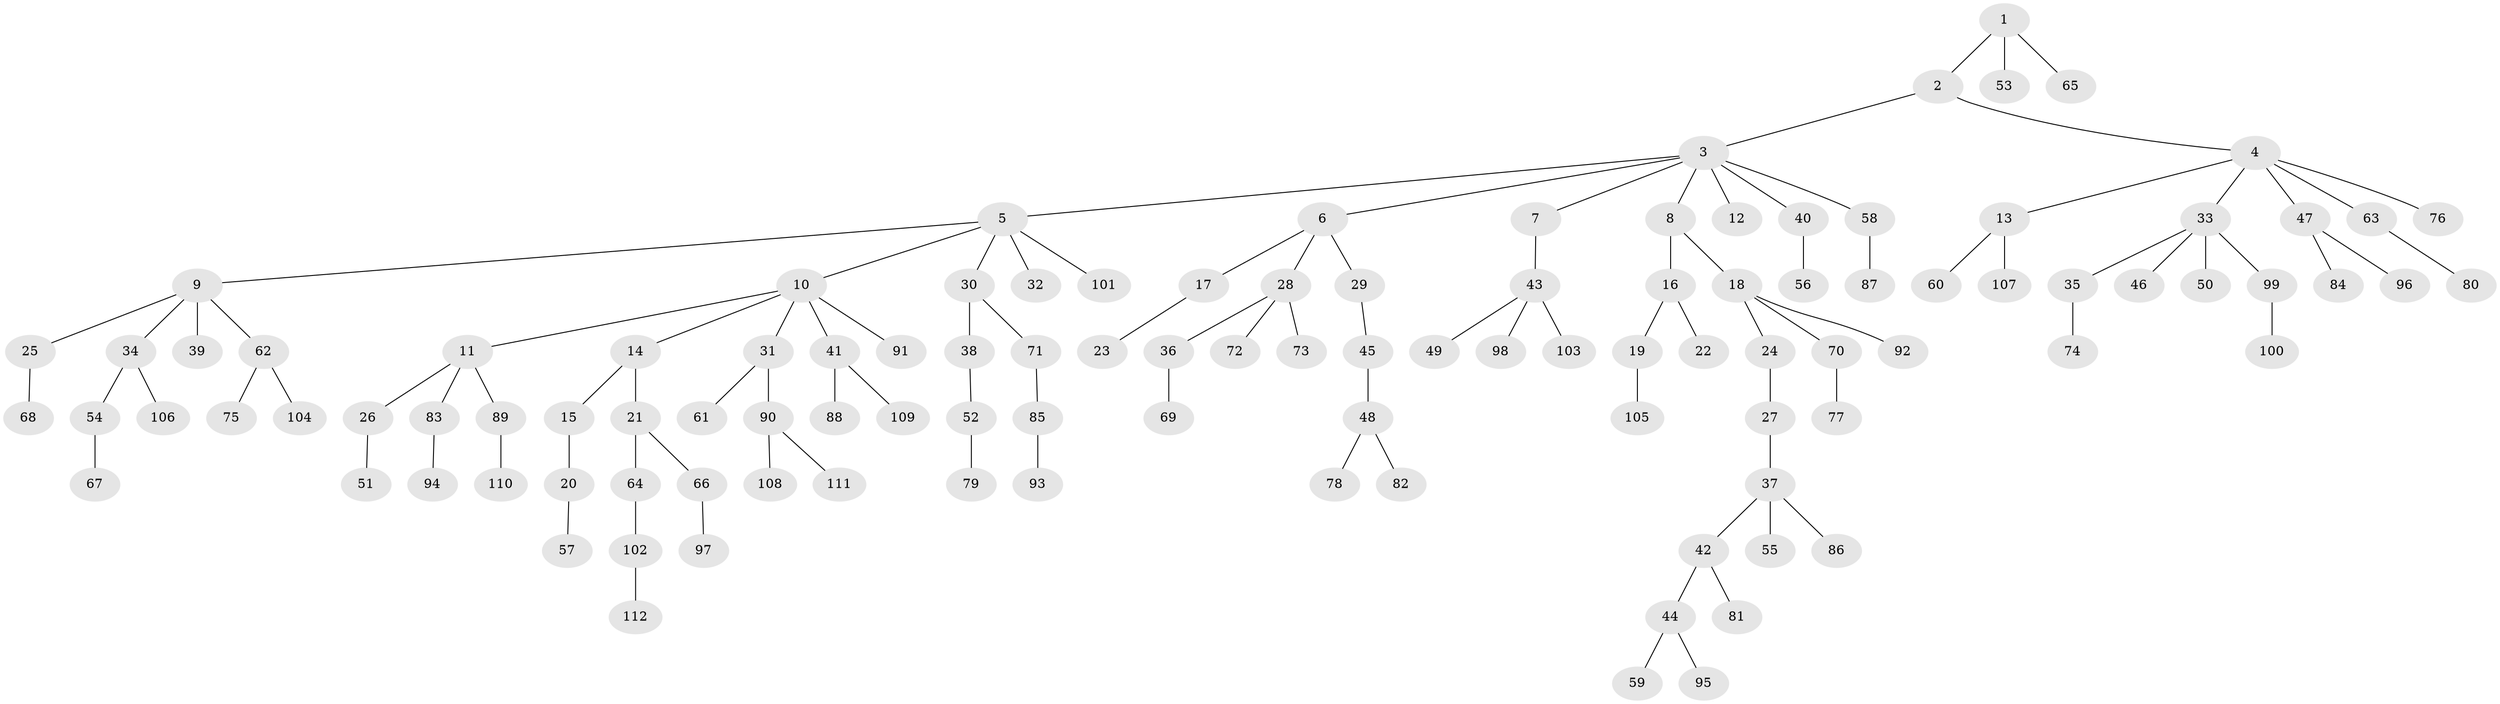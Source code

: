 // Generated by graph-tools (version 1.1) at 2025/26/03/09/25 03:26:30]
// undirected, 112 vertices, 111 edges
graph export_dot {
graph [start="1"]
  node [color=gray90,style=filled];
  1;
  2;
  3;
  4;
  5;
  6;
  7;
  8;
  9;
  10;
  11;
  12;
  13;
  14;
  15;
  16;
  17;
  18;
  19;
  20;
  21;
  22;
  23;
  24;
  25;
  26;
  27;
  28;
  29;
  30;
  31;
  32;
  33;
  34;
  35;
  36;
  37;
  38;
  39;
  40;
  41;
  42;
  43;
  44;
  45;
  46;
  47;
  48;
  49;
  50;
  51;
  52;
  53;
  54;
  55;
  56;
  57;
  58;
  59;
  60;
  61;
  62;
  63;
  64;
  65;
  66;
  67;
  68;
  69;
  70;
  71;
  72;
  73;
  74;
  75;
  76;
  77;
  78;
  79;
  80;
  81;
  82;
  83;
  84;
  85;
  86;
  87;
  88;
  89;
  90;
  91;
  92;
  93;
  94;
  95;
  96;
  97;
  98;
  99;
  100;
  101;
  102;
  103;
  104;
  105;
  106;
  107;
  108;
  109;
  110;
  111;
  112;
  1 -- 2;
  1 -- 53;
  1 -- 65;
  2 -- 3;
  2 -- 4;
  3 -- 5;
  3 -- 6;
  3 -- 7;
  3 -- 8;
  3 -- 12;
  3 -- 40;
  3 -- 58;
  4 -- 13;
  4 -- 33;
  4 -- 47;
  4 -- 63;
  4 -- 76;
  5 -- 9;
  5 -- 10;
  5 -- 30;
  5 -- 32;
  5 -- 101;
  6 -- 17;
  6 -- 28;
  6 -- 29;
  7 -- 43;
  8 -- 16;
  8 -- 18;
  9 -- 25;
  9 -- 34;
  9 -- 39;
  9 -- 62;
  10 -- 11;
  10 -- 14;
  10 -- 31;
  10 -- 41;
  10 -- 91;
  11 -- 26;
  11 -- 83;
  11 -- 89;
  13 -- 60;
  13 -- 107;
  14 -- 15;
  14 -- 21;
  15 -- 20;
  16 -- 19;
  16 -- 22;
  17 -- 23;
  18 -- 24;
  18 -- 70;
  18 -- 92;
  19 -- 105;
  20 -- 57;
  21 -- 64;
  21 -- 66;
  24 -- 27;
  25 -- 68;
  26 -- 51;
  27 -- 37;
  28 -- 36;
  28 -- 72;
  28 -- 73;
  29 -- 45;
  30 -- 38;
  30 -- 71;
  31 -- 61;
  31 -- 90;
  33 -- 35;
  33 -- 46;
  33 -- 50;
  33 -- 99;
  34 -- 54;
  34 -- 106;
  35 -- 74;
  36 -- 69;
  37 -- 42;
  37 -- 55;
  37 -- 86;
  38 -- 52;
  40 -- 56;
  41 -- 88;
  41 -- 109;
  42 -- 44;
  42 -- 81;
  43 -- 49;
  43 -- 98;
  43 -- 103;
  44 -- 59;
  44 -- 95;
  45 -- 48;
  47 -- 84;
  47 -- 96;
  48 -- 78;
  48 -- 82;
  52 -- 79;
  54 -- 67;
  58 -- 87;
  62 -- 75;
  62 -- 104;
  63 -- 80;
  64 -- 102;
  66 -- 97;
  70 -- 77;
  71 -- 85;
  83 -- 94;
  85 -- 93;
  89 -- 110;
  90 -- 108;
  90 -- 111;
  99 -- 100;
  102 -- 112;
}
